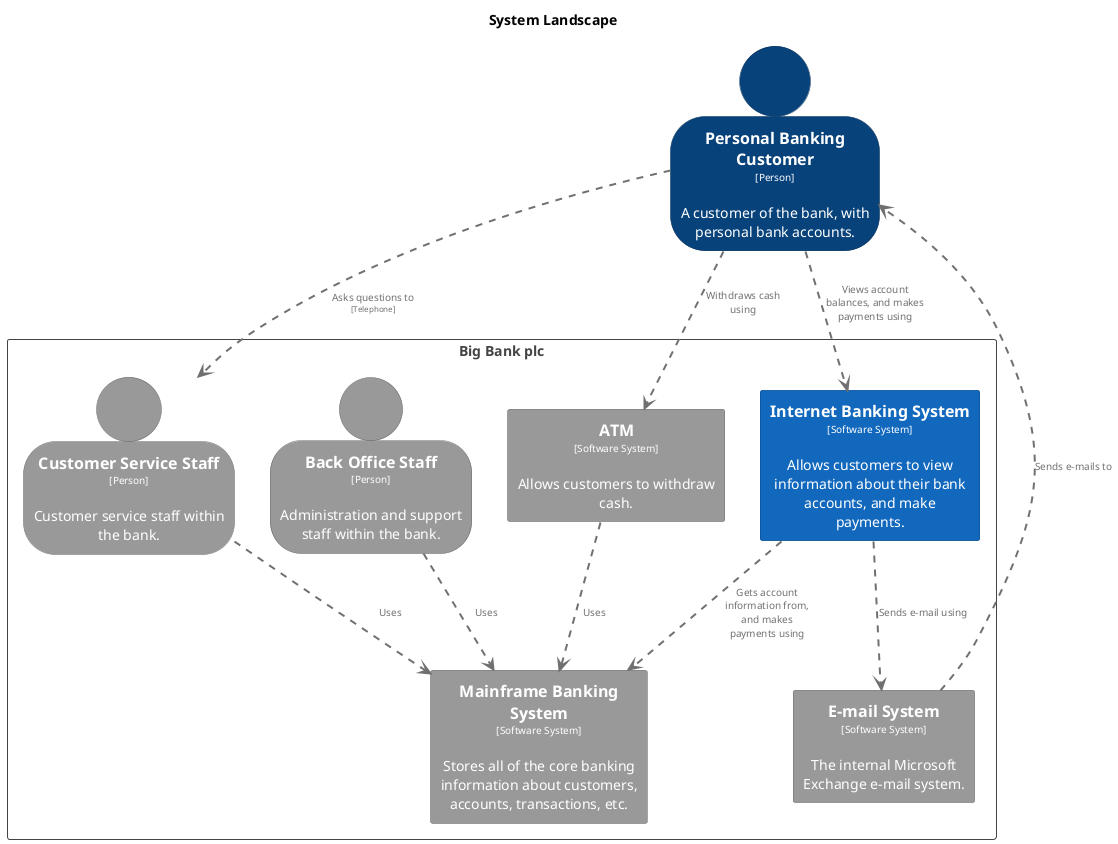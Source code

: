 @startuml
set separator none
title System Landscape

top to bottom direction

skinparam {
  arrowFontSize 10
  defaultTextAlignment center
  wrapWidth 200
  maxMessageSize 100
}

hide stereotype

skinparam rectangle<<ATM>> {
  BackgroundColor #999999
  FontColor #ffffff
  BorderColor #6b6b6b
  shadowing false
}
skinparam person<<BackOfficeStaff>> {
  BackgroundColor #999999
  FontColor #ffffff
  BorderColor #6b6b6b
  shadowing false
}
skinparam person<<CustomerServiceStaff>> {
  BackgroundColor #999999
  FontColor #ffffff
  BorderColor #6b6b6b
  shadowing false
}
skinparam rectangle<<EmailSystem>> {
  BackgroundColor #999999
  FontColor #ffffff
  BorderColor #6b6b6b
  shadowing false
}
skinparam rectangle<<InternetBankingSystem>> {
  BackgroundColor #1168bd
  FontColor #ffffff
  BorderColor #0b4884
  shadowing false
}
skinparam rectangle<<MainframeBankingSystem>> {
  BackgroundColor #999999
  FontColor #ffffff
  BorderColor #6b6b6b
  shadowing false
}
skinparam person<<PersonalBankingCustomer>> {
  BackgroundColor #08427b
  FontColor #ffffff
  BorderColor #052e56
  shadowing false
}

rectangle "Big Bank plc" <<enterprise>> {
  skinparam RectangleBorderColor<<enterprise>> #444444
  skinparam RectangleFontColor<<enterprise>> #444444

  person "==Customer Service Staff\n<size:10>[Person]</size>\n\nCustomer service staff within the bank." <<CustomerServiceStaff>> as CustomerServiceStaff
  person "==Back Office Staff\n<size:10>[Person]</size>\n\nAdministration and support staff within the bank." <<BackOfficeStaff>> as BackOfficeStaff
  rectangle "==Internet Banking System\n<size:10>[Software System]</size>\n\nAllows customers to view information about their bank accounts, and make payments." <<InternetBankingSystem>> as InternetBankingSystem
  rectangle "==Mainframe Banking System\n<size:10>[Software System]</size>\n\nStores all of the core banking information about customers, accounts, transactions, etc." <<MainframeBankingSystem>> as MainframeBankingSystem
  rectangle "==E-mail System\n<size:10>[Software System]</size>\n\nThe internal Microsoft Exchange e-mail system." <<EmailSystem>> as EmailSystem
  rectangle "==ATM\n<size:10>[Software System]</size>\n\nAllows customers to withdraw cash." <<ATM>> as ATM
}

person "==Personal Banking Customer\n<size:10>[Person]</size>\n\nA customer of the bank, with personal bank accounts." <<PersonalBankingCustomer>> as PersonalBankingCustomer

ATM .[#707070,thickness=2].> MainframeBankingSystem : "<color:#707070>Uses"
PersonalBankingCustomer .[#707070,thickness=2].> ATM : "<color:#707070>Withdraws cash using"
CustomerServiceStaff .[#707070,thickness=2].> MainframeBankingSystem : "<color:#707070>Uses"
PersonalBankingCustomer .[#707070,thickness=2].> CustomerServiceStaff : "<color:#707070>Asks questions to\n<color:#707070><size:8>[Telephone]</size>"
BackOfficeStaff .[#707070,thickness=2].> MainframeBankingSystem : "<color:#707070>Uses"
PersonalBankingCustomer .[#707070,thickness=2].> InternetBankingSystem : "<color:#707070>Views account balances, and makes payments using"
InternetBankingSystem .[#707070,thickness=2].> MainframeBankingSystem : "<color:#707070>Gets account information from, and makes payments using"
InternetBankingSystem .[#707070,thickness=2].> EmailSystem : "<color:#707070>Sends e-mail using"
EmailSystem .[#707070,thickness=2].> PersonalBankingCustomer : "<color:#707070>Sends e-mails to"
@enduml